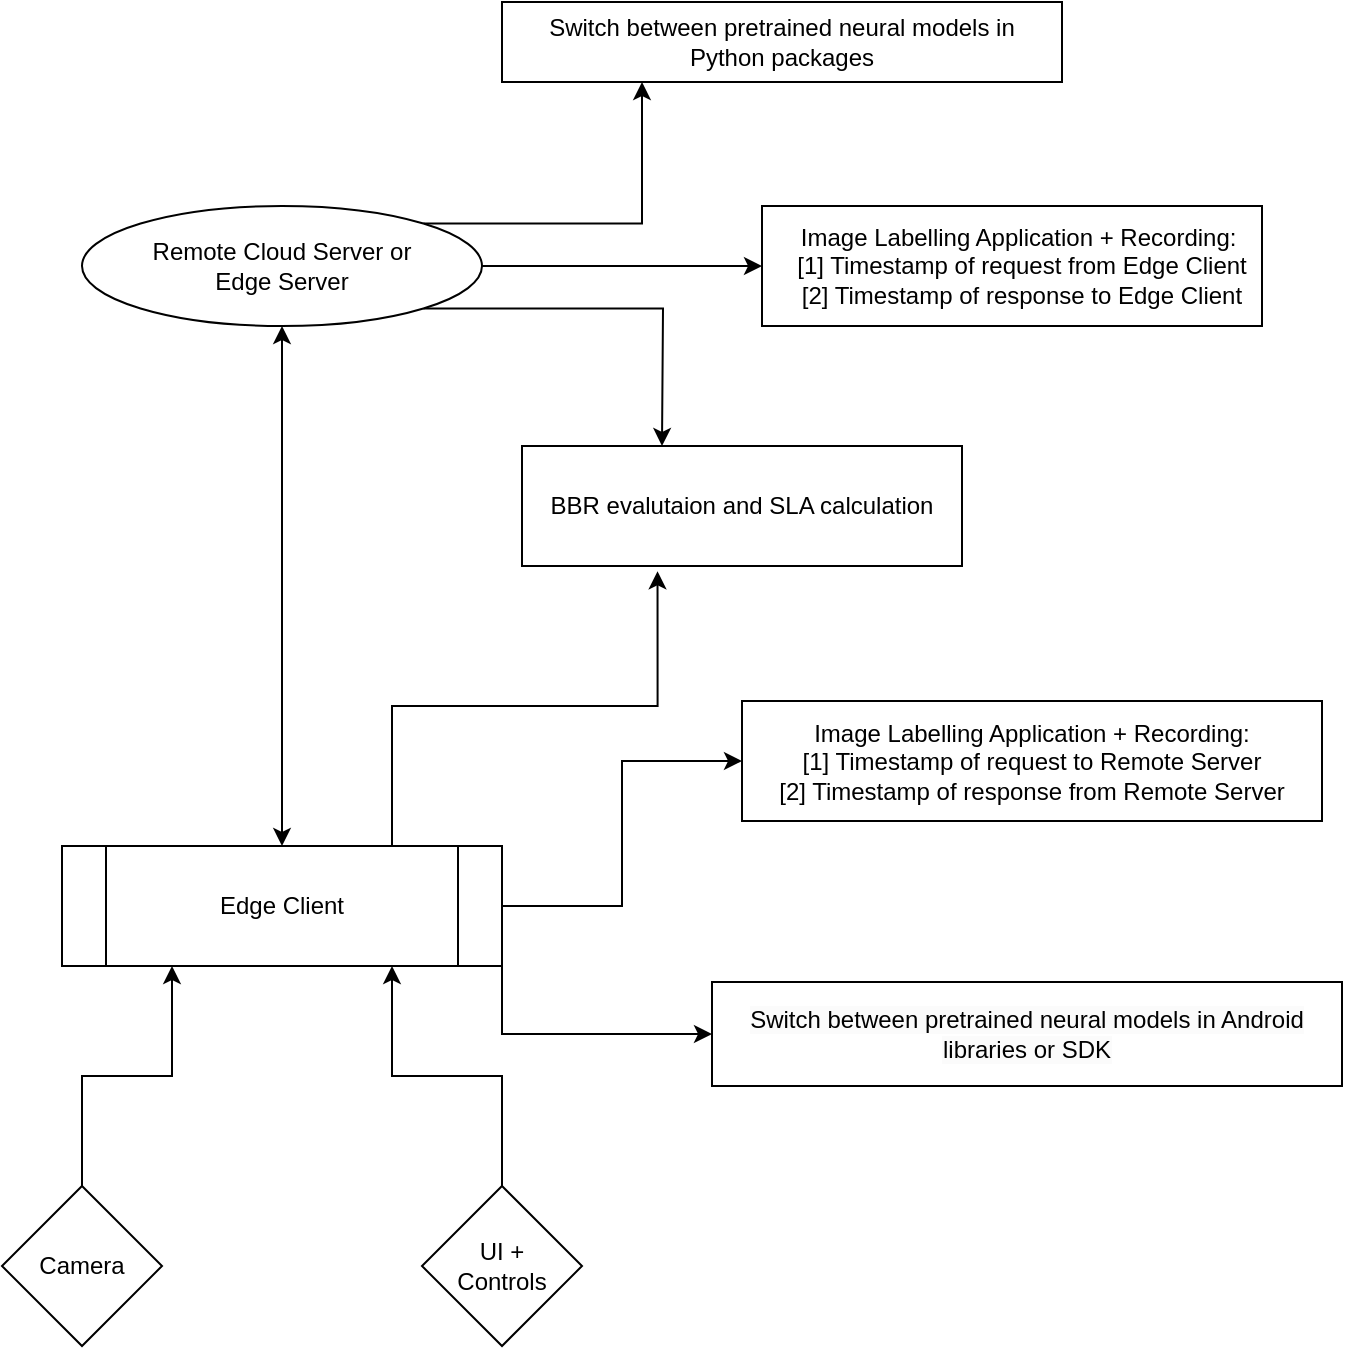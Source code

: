 <mxfile version="20.8.11" type="device"><diagram id="y_NSt7GkJxzaYznIdNos" name="Page-1"><mxGraphModel dx="1180" dy="646" grid="1" gridSize="10" guides="1" tooltips="1" connect="1" arrows="1" fold="1" page="1" pageScale="1" pageWidth="850" pageHeight="1100" math="0" shadow="0"><root><mxCell id="0"/><mxCell id="1" parent="0"/><mxCell id="_a9UMphmxb66hPFuJ-Tt-4" value="" style="edgeStyle=orthogonalEdgeStyle;rounded=0;orthogonalLoop=1;jettySize=auto;html=1;" parent="1" source="_a9UMphmxb66hPFuJ-Tt-1" target="_a9UMphmxb66hPFuJ-Tt-3" edge="1"><mxGeometry relative="1" as="geometry"/></mxCell><mxCell id="ekQG0IVxakcUaR4aTkft-3" style="edgeStyle=orthogonalEdgeStyle;rounded=0;orthogonalLoop=1;jettySize=auto;html=1;exitX=1;exitY=1;exitDx=0;exitDy=0;" edge="1" parent="1" source="_a9UMphmxb66hPFuJ-Tt-1"><mxGeometry relative="1" as="geometry"><mxPoint x="400" y="232" as="targetPoint"/></mxGeometry></mxCell><mxCell id="ekQG0IVxakcUaR4aTkft-8" style="edgeStyle=orthogonalEdgeStyle;rounded=0;orthogonalLoop=1;jettySize=auto;html=1;exitX=1;exitY=0;exitDx=0;exitDy=0;entryX=0.25;entryY=1;entryDx=0;entryDy=0;" edge="1" parent="1" source="_a9UMphmxb66hPFuJ-Tt-1" target="ekQG0IVxakcUaR4aTkft-7"><mxGeometry relative="1" as="geometry"><mxPoint x="390" y="82" as="targetPoint"/></mxGeometry></mxCell><mxCell id="_a9UMphmxb66hPFuJ-Tt-1" value="" style="ellipse;whiteSpace=wrap;html=1;" parent="1" vertex="1"><mxGeometry x="110" y="112" width="200" height="60" as="geometry"/></mxCell><mxCell id="_a9UMphmxb66hPFuJ-Tt-2" value="Remote Cloud Server or&lt;br&gt;Edge Server" style="text;html=1;strokeColor=none;fillColor=none;align=center;verticalAlign=middle;whiteSpace=wrap;rounded=0;" parent="1" vertex="1"><mxGeometry x="140" y="127" width="140" height="30" as="geometry"/></mxCell><mxCell id="_a9UMphmxb66hPFuJ-Tt-3" value="" style="whiteSpace=wrap;html=1;" parent="1" vertex="1"><mxGeometry x="450" y="112" width="250" height="60" as="geometry"/></mxCell><mxCell id="_a9UMphmxb66hPFuJ-Tt-5" value="Image Labelling Application +&amp;nbsp;Recording:&amp;nbsp;&lt;br&gt;[1] Timestamp of request from Edge Client&lt;br&gt;[2] Timestamp of response to Edge Client" style="text;html=1;strokeColor=none;fillColor=none;align=center;verticalAlign=middle;whiteSpace=wrap;rounded=0;" parent="1" vertex="1"><mxGeometry x="465" y="127" width="230" height="30" as="geometry"/></mxCell><mxCell id="_a9UMphmxb66hPFuJ-Tt-16" style="edgeStyle=orthogonalEdgeStyle;rounded=0;orthogonalLoop=1;jettySize=auto;html=1;exitX=1;exitY=0.5;exitDx=0;exitDy=0;entryX=0;entryY=0.5;entryDx=0;entryDy=0;" parent="1" source="_a9UMphmxb66hPFuJ-Tt-7" edge="1" target="_a9UMphmxb66hPFuJ-Tt-17"><mxGeometry relative="1" as="geometry"><mxPoint x="440" y="462" as="targetPoint"/></mxGeometry></mxCell><mxCell id="ekQG0IVxakcUaR4aTkft-11" style="edgeStyle=orthogonalEdgeStyle;rounded=0;orthogonalLoop=1;jettySize=auto;html=1;exitX=0.75;exitY=0;exitDx=0;exitDy=0;entryX=0.308;entryY=1.044;entryDx=0;entryDy=0;entryPerimeter=0;" edge="1" parent="1" source="_a9UMphmxb66hPFuJ-Tt-7" target="ekQG0IVxakcUaR4aTkft-4"><mxGeometry relative="1" as="geometry"/></mxCell><mxCell id="ekQG0IVxakcUaR4aTkft-14" style="edgeStyle=orthogonalEdgeStyle;rounded=0;orthogonalLoop=1;jettySize=auto;html=1;exitX=1;exitY=1;exitDx=0;exitDy=0;entryX=0;entryY=0.5;entryDx=0;entryDy=0;" edge="1" parent="1" source="_a9UMphmxb66hPFuJ-Tt-7" target="ekQG0IVxakcUaR4aTkft-13"><mxGeometry relative="1" as="geometry"/></mxCell><mxCell id="_a9UMphmxb66hPFuJ-Tt-7" value="" style="shape=process;whiteSpace=wrap;html=1;backgroundOutline=1;" parent="1" vertex="1"><mxGeometry x="100" y="432" width="220" height="60" as="geometry"/></mxCell><mxCell id="_a9UMphmxb66hPFuJ-Tt-13" style="edgeStyle=orthogonalEdgeStyle;rounded=0;orthogonalLoop=1;jettySize=auto;html=1;entryX=0.75;entryY=1;entryDx=0;entryDy=0;" parent="1" source="_a9UMphmxb66hPFuJ-Tt-10" target="_a9UMphmxb66hPFuJ-Tt-7" edge="1"><mxGeometry relative="1" as="geometry"/></mxCell><mxCell id="_a9UMphmxb66hPFuJ-Tt-10" value="" style="rhombus;whiteSpace=wrap;html=1;" parent="1" vertex="1"><mxGeometry x="280" y="602" width="80" height="80" as="geometry"/></mxCell><mxCell id="ekQG0IVxakcUaR4aTkft-2" style="edgeStyle=orthogonalEdgeStyle;rounded=0;orthogonalLoop=1;jettySize=auto;html=1;exitX=0.5;exitY=0;exitDx=0;exitDy=0;entryX=0.25;entryY=1;entryDx=0;entryDy=0;" edge="1" parent="1" source="_a9UMphmxb66hPFuJ-Tt-11" target="_a9UMphmxb66hPFuJ-Tt-7"><mxGeometry relative="1" as="geometry"/></mxCell><mxCell id="_a9UMphmxb66hPFuJ-Tt-11" value="" style="rhombus;whiteSpace=wrap;html=1;" parent="1" vertex="1"><mxGeometry x="70" y="602" width="80" height="80" as="geometry"/></mxCell><mxCell id="_a9UMphmxb66hPFuJ-Tt-14" value="Camera" style="text;html=1;strokeColor=none;fillColor=none;align=center;verticalAlign=middle;whiteSpace=wrap;rounded=0;" parent="1" vertex="1"><mxGeometry x="80" y="629.5" width="60" height="25" as="geometry"/></mxCell><mxCell id="_a9UMphmxb66hPFuJ-Tt-15" value="UI + Controls" style="text;html=1;strokeColor=none;fillColor=none;align=center;verticalAlign=middle;whiteSpace=wrap;rounded=0;" parent="1" vertex="1"><mxGeometry x="290" y="627" width="60" height="30" as="geometry"/></mxCell><mxCell id="_a9UMphmxb66hPFuJ-Tt-17" value="" style="rounded=0;whiteSpace=wrap;html=1;" parent="1" vertex="1"><mxGeometry x="440" y="359.5" width="290" height="60" as="geometry"/></mxCell><mxCell id="_a9UMphmxb66hPFuJ-Tt-18" value="Edge Client" style="text;html=1;strokeColor=none;fillColor=none;align=center;verticalAlign=middle;whiteSpace=wrap;rounded=0;" parent="1" vertex="1"><mxGeometry x="155" y="447" width="110" height="30" as="geometry"/></mxCell><mxCell id="_a9UMphmxb66hPFuJ-Tt-19" value="" style="endArrow=classic;startArrow=classic;html=1;rounded=0;exitX=0.5;exitY=0;exitDx=0;exitDy=0;entryX=0.5;entryY=1;entryDx=0;entryDy=0;" parent="1" source="_a9UMphmxb66hPFuJ-Tt-7" target="_a9UMphmxb66hPFuJ-Tt-1" edge="1"><mxGeometry width="50" height="50" relative="1" as="geometry"><mxPoint x="400" y="332" as="sourcePoint"/><mxPoint x="450" y="282" as="targetPoint"/></mxGeometry></mxCell><mxCell id="_a9UMphmxb66hPFuJ-Tt-20" value="Image Labelling Application + Recording:&lt;br&gt;[1] Timestamp of request to Remote Server&lt;br&gt;[2] Timestamp of response from Remote Server" style="text;html=1;strokeColor=none;fillColor=none;align=center;verticalAlign=middle;whiteSpace=wrap;rounded=0;" parent="1" vertex="1"><mxGeometry x="455" y="347" width="260" height="85" as="geometry"/></mxCell><mxCell id="ekQG0IVxakcUaR4aTkft-4" value="" style="rounded=0;whiteSpace=wrap;html=1;" vertex="1" parent="1"><mxGeometry x="330" y="232" width="220" height="60" as="geometry"/></mxCell><mxCell id="ekQG0IVxakcUaR4aTkft-5" value="BBR evalutaion and SLA calculation" style="text;html=1;strokeColor=none;fillColor=none;align=center;verticalAlign=middle;whiteSpace=wrap;rounded=0;" vertex="1" parent="1"><mxGeometry x="340" y="247" width="200" height="30" as="geometry"/></mxCell><mxCell id="ekQG0IVxakcUaR4aTkft-7" value="" style="rounded=0;whiteSpace=wrap;html=1;" vertex="1" parent="1"><mxGeometry x="320" y="10" width="280" height="40" as="geometry"/></mxCell><mxCell id="ekQG0IVxakcUaR4aTkft-9" value="Switch between pretrained neural models in &lt;br&gt;Python packages" style="text;html=1;strokeColor=none;fillColor=none;align=center;verticalAlign=middle;whiteSpace=wrap;rounded=0;" vertex="1" parent="1"><mxGeometry x="320" y="15" width="280" height="30" as="geometry"/></mxCell><mxCell id="ekQG0IVxakcUaR4aTkft-13" value="&lt;span style=&quot;color: rgb(0, 0, 0); font-family: Helvetica; font-size: 12px; font-style: normal; font-variant-ligatures: normal; font-variant-caps: normal; font-weight: 400; letter-spacing: normal; orphans: 2; text-align: center; text-indent: 0px; text-transform: none; widows: 2; word-spacing: 0px; -webkit-text-stroke-width: 0px; background-color: rgb(251, 251, 251); text-decoration-thickness: initial; text-decoration-style: initial; text-decoration-color: initial; float: none; display: inline !important;&quot;&gt;Switch between pretrained neural models in Android &lt;br&gt;libraries or SDK&lt;/span&gt;" style="rounded=0;whiteSpace=wrap;html=1;" vertex="1" parent="1"><mxGeometry x="425" y="500" width="315" height="52" as="geometry"/></mxCell></root></mxGraphModel></diagram></mxfile>